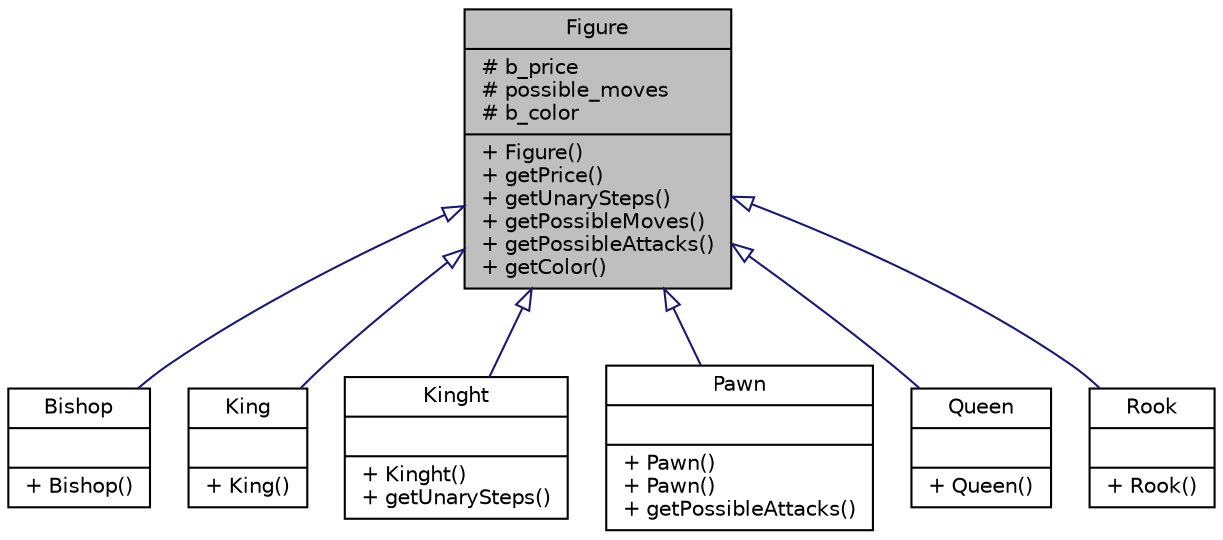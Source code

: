 digraph "Figure"
{
 // INTERACTIVE_SVG=YES
 // LATEX_PDF_SIZE
  bgcolor="transparent";
  edge [fontname="Helvetica",fontsize="10",labelfontname="Helvetica",labelfontsize="10"];
  node [fontname="Helvetica",fontsize="10",shape=record];
  Node1 [label="{Figure\n|# b_price\l# possible_moves\l# b_color\l|+ Figure()\l+ getPrice()\l+ getUnarySteps()\l+ getPossibleMoves()\l+ getPossibleAttacks()\l+ getColor()\l}",height=0.2,width=0.4,color="black", fillcolor="grey75", style="filled", fontcolor="black",tooltip="Абстрактный класс фигуры."];
  Node1 -> Node2 [dir="back",color="midnightblue",fontsize="10",style="solid",arrowtail="onormal",fontname="Helvetica"];
  Node2 [label="{Bishop\n||+ Bishop()\l}",height=0.2,width=0.4,color="black",URL="$classBishop.html",tooltip="Слон."];
  Node1 -> Node3 [dir="back",color="midnightblue",fontsize="10",style="solid",arrowtail="onormal",fontname="Helvetica"];
  Node3 [label="{King\n||+ King()\l}",height=0.2,width=0.4,color="black",URL="$classKing.html",tooltip="Король."];
  Node1 -> Node4 [dir="back",color="midnightblue",fontsize="10",style="solid",arrowtail="onormal",fontname="Helvetica"];
  Node4 [label="{Kinght\n||+ Kinght()\l+ getUnarySteps()\l}",height=0.2,width=0.4,color="black",URL="$classKinght.html",tooltip="Конь."];
  Node1 -> Node5 [dir="back",color="midnightblue",fontsize="10",style="solid",arrowtail="onormal",fontname="Helvetica"];
  Node5 [label="{Pawn\n||+ Pawn()\l+ Pawn()\l+ getPossibleAttacks()\l}",height=0.2,width=0.4,color="black",URL="$classPawn.html",tooltip="Пешка."];
  Node1 -> Node6 [dir="back",color="midnightblue",fontsize="10",style="solid",arrowtail="onormal",fontname="Helvetica"];
  Node6 [label="{Queen\n||+ Queen()\l}",height=0.2,width=0.4,color="black",URL="$classQueen.html",tooltip="Ферзь."];
  Node1 -> Node7 [dir="back",color="midnightblue",fontsize="10",style="solid",arrowtail="onormal",fontname="Helvetica"];
  Node7 [label="{Rook\n||+ Rook()\l}",height=0.2,width=0.4,color="black",URL="$classRook.html",tooltip="Ладья."];
}
